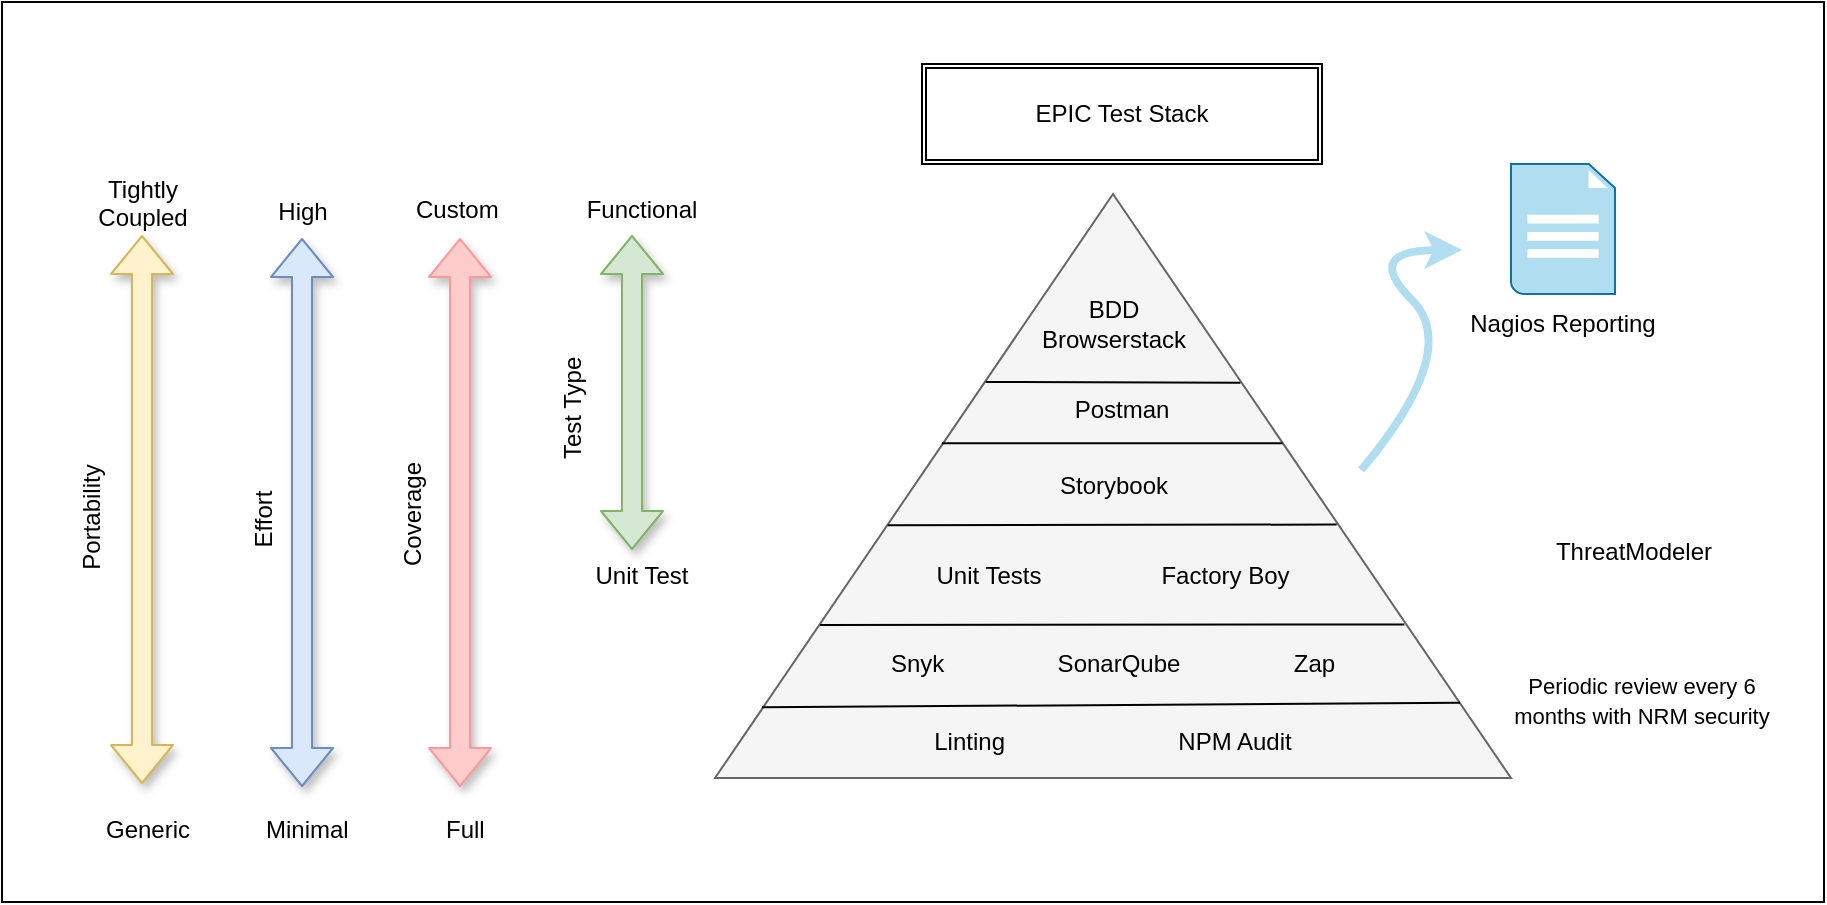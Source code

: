 <mxfile version="11.1.2" type="device"><diagram id="jJbAMVkQQIlbRQfMYlrm" name="Page-1"><mxGraphModel dx="1112" dy="745" grid="1" gridSize="10" guides="1" tooltips="1" connect="1" arrows="1" fold="1" page="1" pageScale="1" pageWidth="850" pageHeight="1100" math="0" shadow="0"><root><mxCell id="0"/><mxCell id="1" parent="0"/><mxCell id="LVuU-Zle1XQmJ2V466B_-29" value="" style="rounded=0;whiteSpace=wrap;html=1;" parent="1" vertex="1"><mxGeometry y="6" width="911" height="450" as="geometry"/></mxCell><mxCell id="LVuU-Zle1XQmJ2V466B_-10" value="" style="triangle;whiteSpace=wrap;html=1;rotation=-90;fillColor=#f5f5f5;strokeColor=#666666;fontColor=#333333;" parent="1" vertex="1"><mxGeometry x="409.5" y="49" width="292" height="398" as="geometry"/></mxCell><mxCell id="LVuU-Zle1XQmJ2V466B_-2" value="" style="endArrow=none;html=1;entryX=0.677;entryY=0.66;entryDx=0;entryDy=0;entryPerimeter=0;exitX=0.678;exitY=0.34;exitDx=0;exitDy=0;exitPerimeter=0;" parent="1" source="LVuU-Zle1XQmJ2V466B_-10" target="LVuU-Zle1XQmJ2V466B_-10" edge="1"><mxGeometry width="50" height="50" relative="1" as="geometry"><mxPoint x="506" y="170" as="sourcePoint"/><mxPoint x="587" y="168" as="targetPoint"/></mxGeometry></mxCell><mxCell id="LVuU-Zle1XQmJ2V466B_-5" value="" style="endArrow=none;html=1;entryX=0.433;entryY=0.217;entryDx=0;entryDy=0;entryPerimeter=0;exitX=0.434;exitY=0.781;exitDx=0;exitDy=0;exitPerimeter=0;" parent="1" source="LVuU-Zle1XQmJ2V466B_-10" target="LVuU-Zle1XQmJ2V466B_-10" edge="1"><mxGeometry width="50" height="50" relative="1" as="geometry"><mxPoint x="469" y="249" as="sourcePoint"/><mxPoint x="636" y="237" as="targetPoint"/></mxGeometry></mxCell><mxCell id="LVuU-Zle1XQmJ2V466B_-7" value="" style="endArrow=none;html=1;exitX=0.262;exitY=0.132;exitDx=0;exitDy=0;exitPerimeter=0;entryX=0.263;entryY=0.866;entryDx=0;entryDy=0;entryPerimeter=0;" parent="1" source="LVuU-Zle1XQmJ2V466B_-10" target="LVuU-Zle1XQmJ2V466B_-10" edge="1"><mxGeometry width="50" height="50" relative="1" as="geometry"><mxPoint x="424" y="287" as="sourcePoint"/><mxPoint x="684" y="287" as="targetPoint"/></mxGeometry></mxCell><mxCell id="LVuU-Zle1XQmJ2V466B_-8" value="" style="endArrow=none;html=1;entryX=0.129;entryY=0.936;entryDx=0;entryDy=0;entryPerimeter=0;exitX=0.121;exitY=0.059;exitDx=0;exitDy=0;exitPerimeter=0;" parent="1" source="LVuU-Zle1XQmJ2V466B_-10" target="LVuU-Zle1XQmJ2V466B_-10" edge="1"><mxGeometry width="50" height="50" relative="1" as="geometry"><mxPoint x="386" y="356" as="sourcePoint"/><mxPoint x="699" y="331" as="targetPoint"/></mxGeometry></mxCell><mxCell id="LVuU-Zle1XQmJ2V466B_-11" value="BDD Browserstack" style="text;html=1;strokeColor=none;fillColor=none;align=center;verticalAlign=middle;whiteSpace=wrap;rounded=0;" parent="1" vertex="1"><mxGeometry x="535.5" y="157" width="40" height="20" as="geometry"/></mxCell><mxCell id="LVuU-Zle1XQmJ2V466B_-12" value="Postman" style="text;html=1;strokeColor=none;fillColor=none;align=center;verticalAlign=middle;whiteSpace=wrap;rounded=0;" parent="1" vertex="1"><mxGeometry x="540" y="195" width="40" height="30" as="geometry"/></mxCell><mxCell id="LVuU-Zle1XQmJ2V466B_-13" value="Storybook" style="text;html=1;strokeColor=none;fillColor=none;align=center;verticalAlign=middle;whiteSpace=wrap;rounded=0;" parent="1" vertex="1"><mxGeometry x="535.5" y="228" width="40" height="40" as="geometry"/></mxCell><mxCell id="LVuU-Zle1XQmJ2V466B_-14" value="Linting&amp;nbsp; &amp;nbsp; &amp;nbsp; &amp;nbsp; &amp;nbsp; &amp;nbsp; &amp;nbsp; &amp;nbsp; &amp;nbsp; &amp;nbsp; &amp;nbsp; &amp;nbsp; &amp;nbsp; NPM Audit" style="text;html=1;strokeColor=none;fillColor=none;align=center;verticalAlign=middle;whiteSpace=wrap;rounded=0;" parent="1" vertex="1"><mxGeometry x="426" y="366" width="259" height="20" as="geometry"/></mxCell><mxCell id="LVuU-Zle1XQmJ2V466B_-16" value="Snyk&amp;nbsp; &amp;nbsp; &amp;nbsp; &amp;nbsp; &amp;nbsp; &amp;nbsp; &amp;nbsp; &amp;nbsp; &amp;nbsp;SonarQube&amp;nbsp; &amp;nbsp; &amp;nbsp; &amp;nbsp; &amp;nbsp; &amp;nbsp; &amp;nbsp; &amp;nbsp; &amp;nbsp;Zap" style="text;html=1;strokeColor=none;fillColor=none;align=center;verticalAlign=middle;whiteSpace=wrap;rounded=0;" parent="1" vertex="1"><mxGeometry x="438" y="326.5" width="235" height="20" as="geometry"/></mxCell><mxCell id="LVuU-Zle1XQmJ2V466B_-18" value="Unit Tests&amp;nbsp; &amp;nbsp; &amp;nbsp; &amp;nbsp; &amp;nbsp; &amp;nbsp; &amp;nbsp; &amp;nbsp; &amp;nbsp; Factory Boy" style="text;html=1;strokeColor=none;fillColor=none;align=center;verticalAlign=middle;whiteSpace=wrap;rounded=0;" parent="1" vertex="1"><mxGeometry x="450" y="283" width="211" height="20" as="geometry"/></mxCell><mxCell id="LVuU-Zle1XQmJ2V466B_-20" value="" style="endArrow=classic;startArrow=classic;html=1;shape=flexArrow;fillColor=#d5e8d4;strokeColor=#82b366;shadow=1;comic=0;" parent="1" edge="1"><mxGeometry width="50" height="50" relative="1" as="geometry"><mxPoint x="315" y="280" as="sourcePoint"/><mxPoint x="315" y="122.5" as="targetPoint"/></mxGeometry></mxCell><mxCell id="LVuU-Zle1XQmJ2V466B_-21" value="Unit Test" style="text;html=1;strokeColor=none;fillColor=none;align=center;verticalAlign=middle;whiteSpace=wrap;rounded=0;" parent="1" vertex="1"><mxGeometry x="280" y="283" width="80" height="20" as="geometry"/></mxCell><mxCell id="LVuU-Zle1XQmJ2V466B_-22" value="Functional" style="text;html=1;strokeColor=none;fillColor=none;align=center;verticalAlign=middle;whiteSpace=wrap;rounded=0;" parent="1" vertex="1"><mxGeometry x="265" y="100" width="110" height="20" as="geometry"/></mxCell><mxCell id="LVuU-Zle1XQmJ2V466B_-26" value="EPIC Test Stack" style="shape=ext;double=1;rounded=0;whiteSpace=wrap;html=1;" parent="1" vertex="1"><mxGeometry x="460" y="37" width="200" height="50" as="geometry"/></mxCell><mxCell id="g-tU3mh17HAjZ-j7Dv7A-3" value="ThreatModeler" style="text;html=1;strokeColor=none;fillColor=none;align=center;verticalAlign=middle;whiteSpace=wrap;rounded=0;" parent="1" vertex="1"><mxGeometry x="746" y="265.5" width="140" height="30" as="geometry"/></mxCell><mxCell id="g-tU3mh17HAjZ-j7Dv7A-4" value="&lt;font style=&quot;font-size: 11px&quot;&gt;Periodic review every 6 months with NRM security&lt;/font&gt;" style="text;html=1;strokeColor=none;fillColor=none;align=center;verticalAlign=middle;whiteSpace=wrap;rounded=0;" parent="1" vertex="1"><mxGeometry x="745" y="344.5" width="150" height="20" as="geometry"/></mxCell><mxCell id="g-tU3mh17HAjZ-j7Dv7A-6" value="" style="shape=image;html=1;verticalAlign=top;verticalLabelPosition=bottom;labelBackgroundColor=#ffffff;imageAspect=0;aspect=fixed;image=https://cdn3.iconfinder.com/data/icons/interface-8/128/InterfaceExpendet-01-128.png" parent="1" vertex="1"><mxGeometry x="770" y="272.5" width="92" height="92" as="geometry"/></mxCell><mxCell id="q4uQIaYc6mzqdbIwR6l3-3" value="" style="shadow=0;dashed=0;html=1;strokeColor=#10739e;fillColor=#b1ddf0;labelPosition=center;verticalLabelPosition=bottom;verticalAlign=top;align=center;outlineConnect=0;shape=mxgraph.veeam.2d.report;" parent="1" vertex="1"><mxGeometry x="754.5" y="87" width="52" height="65" as="geometry"/></mxCell><mxCell id="q4uQIaYc6mzqdbIwR6l3-6" value="Nagios Reporting" style="text;html=1;strokeColor=none;fillColor=none;align=center;verticalAlign=middle;whiteSpace=wrap;rounded=0;" parent="1" vertex="1"><mxGeometry x="733" y="157" width="95" height="20" as="geometry"/></mxCell><mxCell id="q4uQIaYc6mzqdbIwR6l3-13" value="" style="endArrow=none;html=1;exitX=0.573;exitY=0.285;exitDx=0;exitDy=0;exitPerimeter=0;entryX=0.573;entryY=0.713;entryDx=0;entryDy=0;entryPerimeter=0;" parent="1" source="LVuU-Zle1XQmJ2V466B_-10" target="LVuU-Zle1XQmJ2V466B_-10" edge="1"><mxGeometry width="50" height="50" relative="1" as="geometry"><mxPoint x="486" y="257" as="sourcePoint"/><mxPoint x="536" y="207" as="targetPoint"/></mxGeometry></mxCell><mxCell id="q4uQIaYc6mzqdbIwR6l3-22" value="" style="endArrow=classic;startArrow=classic;html=1;shape=flexArrow;fillColor=#dae8fc;strokeColor=#6c8ebf;shadow=1;comic=0;" parent="1" edge="1"><mxGeometry width="50" height="50" relative="1" as="geometry"><mxPoint x="150" y="398.5" as="sourcePoint"/><mxPoint x="150" y="124" as="targetPoint"/></mxGeometry></mxCell><mxCell id="q4uQIaYc6mzqdbIwR6l3-23" value="" style="endArrow=classic;startArrow=classic;html=1;shape=flexArrow;fillColor=#fff2cc;strokeColor=#d6b656;shadow=1;comic=0;" parent="1" edge="1"><mxGeometry width="50" height="50" relative="1" as="geometry"><mxPoint x="70" y="397" as="sourcePoint"/><mxPoint x="70" y="122.5" as="targetPoint"/></mxGeometry></mxCell><mxCell id="q4uQIaYc6mzqdbIwR6l3-24" value="" style="endArrow=classic;startArrow=classic;html=1;shape=flexArrow;fillColor=#FFCCCC;strokeColor=#FF9999;shadow=1;comic=0;" parent="1" edge="1"><mxGeometry width="50" height="50" relative="1" as="geometry"><mxPoint x="229" y="398.5" as="sourcePoint"/><mxPoint x="229" y="124" as="targetPoint"/></mxGeometry></mxCell><mxCell id="q4uQIaYc6mzqdbIwR6l3-27" value="Custom &lt;br&gt;" style="text;html=1;resizable=0;points=[];autosize=1;align=left;verticalAlign=top;spacingTop=-4;" parent="1" vertex="1"><mxGeometry x="205" y="99.5" width="60" height="20" as="geometry"/></mxCell><mxCell id="q4uQIaYc6mzqdbIwR6l3-28" value="Coverage" style="text;html=1;resizable=0;points=[];autosize=1;align=center;verticalAlign=top;spacingTop=-4;rotation=-90;" parent="1" vertex="1"><mxGeometry x="170" y="252.5" width="70" height="20" as="geometry"/></mxCell><mxCell id="q4uQIaYc6mzqdbIwR6l3-30" value="Test Type&lt;br&gt;" style="text;html=1;resizable=0;points=[];autosize=1;align=left;verticalAlign=top;spacingTop=-4;rotation=-90;" parent="1" vertex="1"><mxGeometry x="250" y="191.5" width="70" height="20" as="geometry"/></mxCell><mxCell id="q4uQIaYc6mzqdbIwR6l3-31" value="Effort" style="text;html=1;resizable=0;points=[];autosize=1;align=center;verticalAlign=top;spacingTop=-4;rotation=-90;" parent="1" vertex="1"><mxGeometry x="110.5" y="255.5" width="40" height="20" as="geometry"/></mxCell><mxCell id="q4uQIaYc6mzqdbIwR6l3-32" value="High" style="text;html=1;resizable=0;points=[];autosize=1;align=center;verticalAlign=top;spacingTop=-4;" parent="1" vertex="1"><mxGeometry x="130" y="101" width="40" height="20" as="geometry"/></mxCell><mxCell id="q4uQIaYc6mzqdbIwR6l3-33" value="Full" style="text;html=1;resizable=0;points=[];autosize=1;align=left;verticalAlign=top;spacingTop=-4;" parent="1" vertex="1"><mxGeometry x="220" y="409.5" width="30" height="20" as="geometry"/></mxCell><mxCell id="q4uQIaYc6mzqdbIwR6l3-34" value="Minimal" style="text;html=1;resizable=0;points=[];autosize=1;align=left;verticalAlign=top;spacingTop=-4;" parent="1" vertex="1"><mxGeometry x="130" y="409.5" width="60" height="20" as="geometry"/></mxCell><mxCell id="q4uQIaYc6mzqdbIwR6l3-35" value="Portability" style="text;html=1;resizable=0;points=[];autosize=1;align=center;verticalAlign=top;spacingTop=-4;rotation=-90;" parent="1" vertex="1"><mxGeometry x="10" y="254" width="70" height="20" as="geometry"/></mxCell><mxCell id="q4uQIaYc6mzqdbIwR6l3-38" value="Generic" style="text;html=1;resizable=0;points=[];autosize=1;align=left;verticalAlign=top;spacingTop=-4;" parent="1" vertex="1"><mxGeometry x="50" y="409.5" width="60" height="20" as="geometry"/></mxCell><mxCell id="q4uQIaYc6mzqdbIwR6l3-39" value="Tightly&lt;br&gt;Coupled" style="text;html=1;resizable=0;points=[];autosize=1;align=center;verticalAlign=top;spacingTop=-4;" parent="1" vertex="1"><mxGeometry x="40" y="90" width="60" height="30" as="geometry"/></mxCell><mxCell id="q4uQIaYc6mzqdbIwR6l3-44" value="" style="curved=1;endArrow=classic;html=1;strokeColor=#B1DDF0;fillColor=#b1ddf0;exitX=0.746;exitY=0.52;exitDx=0;exitDy=0;exitPerimeter=0;strokeWidth=4;" parent="1" source="LVuU-Zle1XQmJ2V466B_-29" edge="1"><mxGeometry width="50" height="50" relative="1" as="geometry"><mxPoint x="680" y="180" as="sourcePoint"/><mxPoint x="730" y="130" as="targetPoint"/><Array as="points"><mxPoint x="730" y="180"/><mxPoint x="680" y="130"/></Array></mxGeometry></mxCell></root></mxGraphModel></diagram></mxfile>